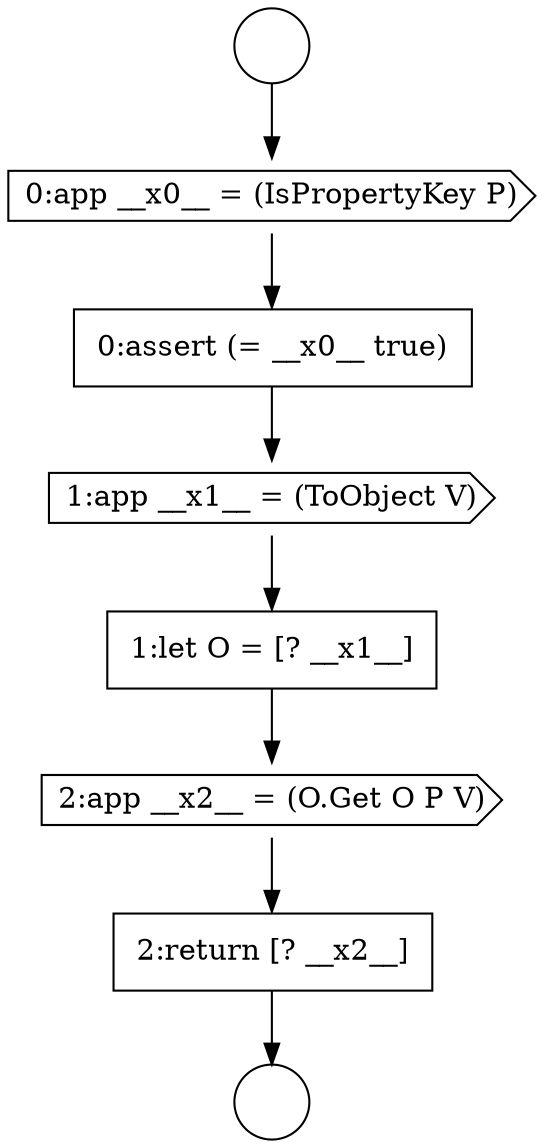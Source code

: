 digraph {
  node666 [shape=none, margin=0, label=<<font color="black">
    <table border="0" cellborder="1" cellspacing="0" cellpadding="10">
      <tr><td align="left">0:assert (= __x0__ true)</td></tr>
    </table>
  </font>> color="black" fillcolor="white" style=filled]
  node670 [shape=none, margin=0, label=<<font color="black">
    <table border="0" cellborder="1" cellspacing="0" cellpadding="10">
      <tr><td align="left">2:return [? __x2__]</td></tr>
    </table>
  </font>> color="black" fillcolor="white" style=filled]
  node665 [shape=cds, label=<<font color="black">0:app __x0__ = (IsPropertyKey P)</font>> color="black" fillcolor="white" style=filled]
  node669 [shape=cds, label=<<font color="black">2:app __x2__ = (O.Get O P V)</font>> color="black" fillcolor="white" style=filled]
  node668 [shape=none, margin=0, label=<<font color="black">
    <table border="0" cellborder="1" cellspacing="0" cellpadding="10">
      <tr><td align="left">1:let O = [? __x1__]</td></tr>
    </table>
  </font>> color="black" fillcolor="white" style=filled]
  node663 [shape=circle label=" " color="black" fillcolor="white" style=filled]
  node667 [shape=cds, label=<<font color="black">1:app __x1__ = (ToObject V)</font>> color="black" fillcolor="white" style=filled]
  node664 [shape=circle label=" " color="black" fillcolor="white" style=filled]
  node669 -> node670 [ color="black"]
  node665 -> node666 [ color="black"]
  node670 -> node664 [ color="black"]
  node667 -> node668 [ color="black"]
  node668 -> node669 [ color="black"]
  node666 -> node667 [ color="black"]
  node663 -> node665 [ color="black"]
}
